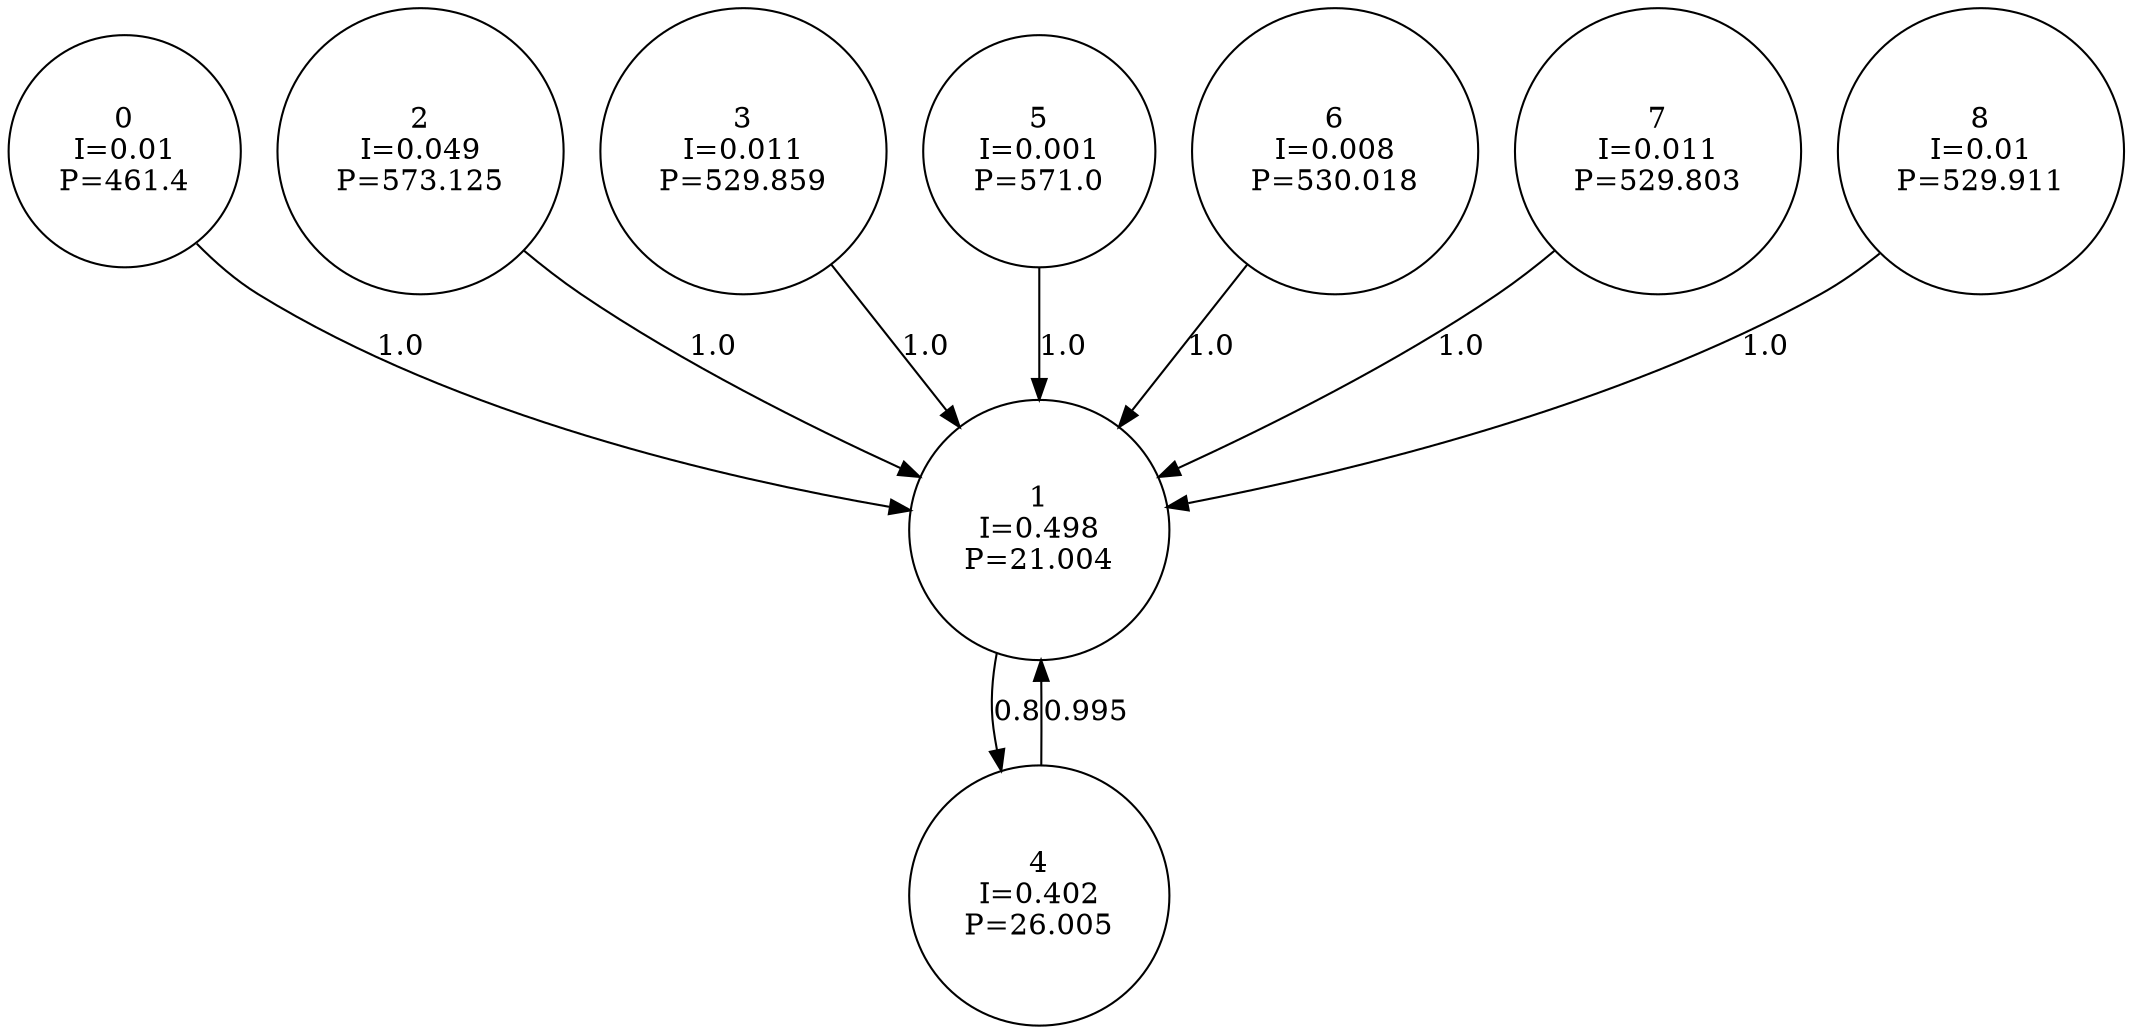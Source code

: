 digraph a {
0 [shape=circle, label="0\nI=0.01\nP=461.4"];
	0 -> 1 [label="1.0"];
1 [shape=circle, label="1\nI=0.498\nP=21.004"];
	1 -> 4 [label="0.8"];
2 [shape=circle, label="2\nI=0.049\nP=573.125"];
	2 -> 1 [label="1.0"];
3 [shape=circle, label="3\nI=0.011\nP=529.859"];
	3 -> 1 [label="1.0"];
4 [shape=circle, label="4\nI=0.402\nP=26.005"];
	4 -> 1 [label="0.995"];
5 [shape=circle, label="5\nI=0.001\nP=571.0"];
	5 -> 1 [label="1.0"];
6 [shape=circle, label="6\nI=0.008\nP=530.018"];
	6 -> 1 [label="1.0"];
7 [shape=circle, label="7\nI=0.011\nP=529.803"];
	7 -> 1 [label="1.0"];
8 [shape=circle, label="8\nI=0.01\nP=529.911"];
	8 -> 1 [label="1.0"];
}